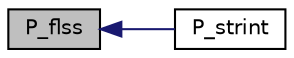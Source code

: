 digraph "P_flss"
{
  edge [fontname="Helvetica",fontsize="10",labelfontname="Helvetica",labelfontsize="10"];
  node [fontname="Helvetica",fontsize="10",shape=record];
  rankdir="LR";
  Node407 [label="P_flss",height=0.2,width=0.4,color="black", fillcolor="grey75", style="filled", fontcolor="black"];
  Node407 -> Node408 [dir="back",color="midnightblue",fontsize="10",style="solid"];
  Node408 [label="P_strint",height=0.2,width=0.4,color="black", fillcolor="white", style="filled",URL="$atlast_8c.html#a648b2b3678b90acbfc23cd8575e5a1fa"];
}
